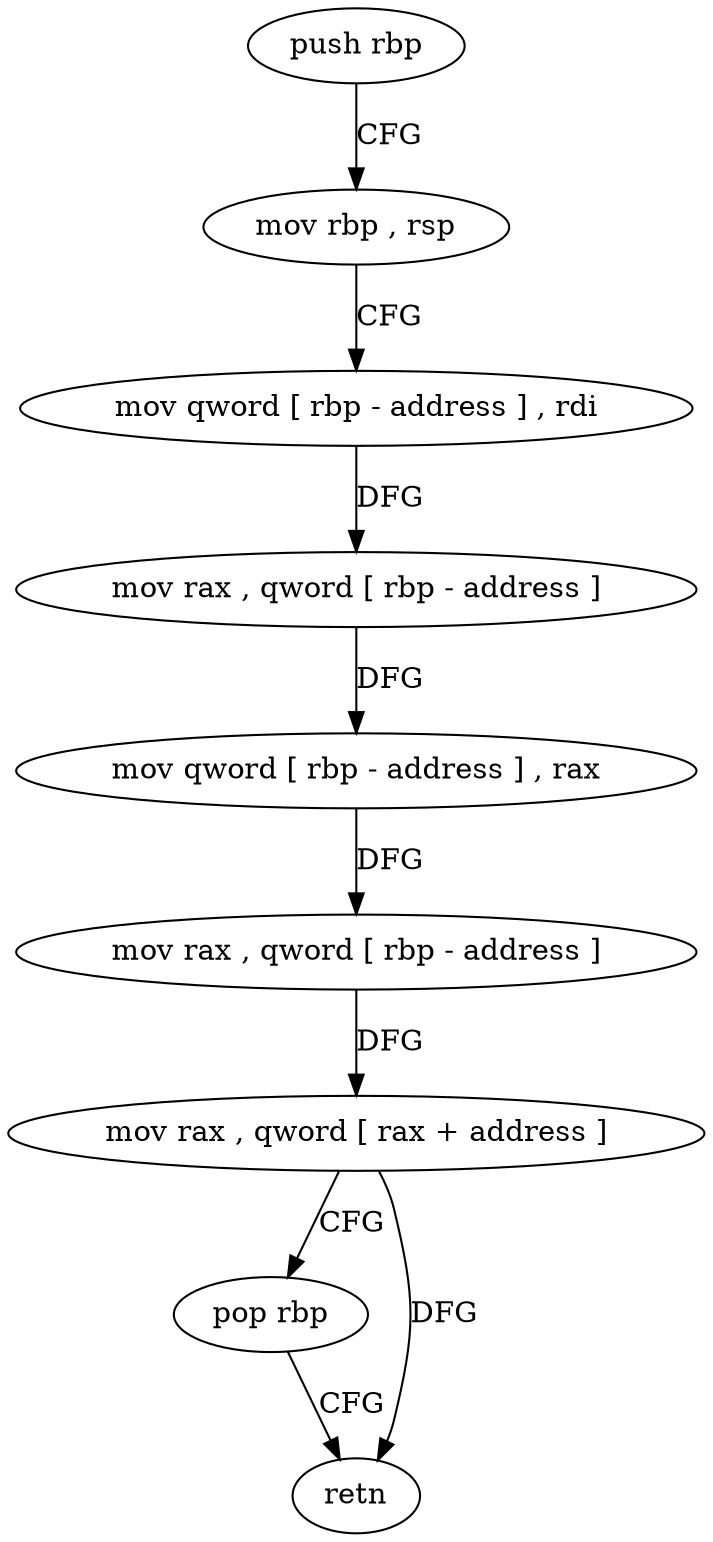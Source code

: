 digraph "func" {
"153824" [label = "push rbp" ]
"153825" [label = "mov rbp , rsp" ]
"153828" [label = "mov qword [ rbp - address ] , rdi" ]
"153832" [label = "mov rax , qword [ rbp - address ]" ]
"153836" [label = "mov qword [ rbp - address ] , rax" ]
"153840" [label = "mov rax , qword [ rbp - address ]" ]
"153844" [label = "mov rax , qword [ rax + address ]" ]
"153848" [label = "pop rbp" ]
"153849" [label = "retn" ]
"153824" -> "153825" [ label = "CFG" ]
"153825" -> "153828" [ label = "CFG" ]
"153828" -> "153832" [ label = "DFG" ]
"153832" -> "153836" [ label = "DFG" ]
"153836" -> "153840" [ label = "DFG" ]
"153840" -> "153844" [ label = "DFG" ]
"153844" -> "153848" [ label = "CFG" ]
"153844" -> "153849" [ label = "DFG" ]
"153848" -> "153849" [ label = "CFG" ]
}
